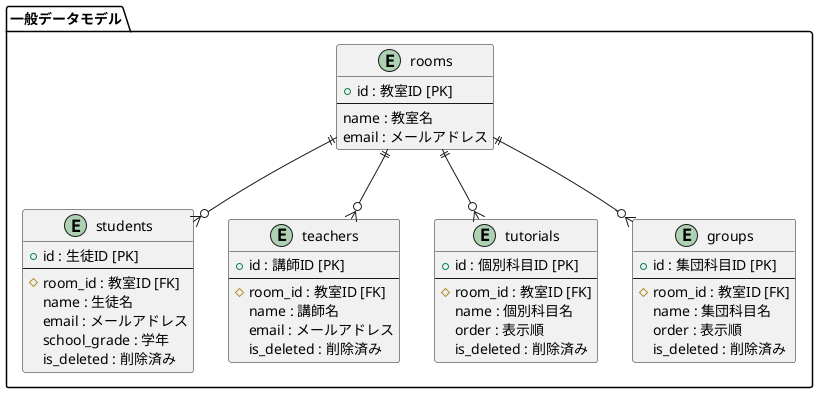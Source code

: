 @startuml general_data_model

package "一般データモデル" {
  entity "rooms" {
    + id : 教室ID [PK]
    --
    name : 教室名
    email : メールアドレス
  }

  entity "students" {
    + id : 生徒ID [PK]
    --
    # room_id : 教室ID [FK]
    name : 生徒名
    email : メールアドレス
    school_grade : 学年
    is_deleted : 削除済み
  }

  entity "teachers" {
    + id : 講師ID [PK]
    --
    # room_id : 教室ID [FK]
    name : 講師名
    email : メールアドレス
    is_deleted : 削除済み
  }

  entity "tutorials" {
    + id : 個別科目ID [PK]
    --
    # room_id : 教室ID [FK]
    name : 個別科目名
    order : 表示順
    is_deleted : 削除済み
  }

  entity "groups" {
    + id : 集団科目ID [PK]
    --
    # room_id : 教室ID [FK]
    name : 集団科目名
    order : 表示順
    is_deleted : 削除済み
  }
}

rooms ||-do-o{ students
rooms ||-do-o{ teachers
rooms ||-do-o{ tutorials
rooms ||-do-o{ groups
@enduml

